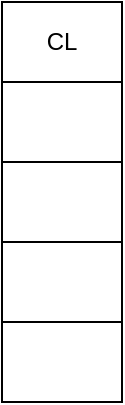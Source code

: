 <mxfile version="14.8.5" type="github">
  <diagram id="6d5Oo7TDGGMNKbSaTagi" name="Page-1">
    <mxGraphModel dx="946" dy="614" grid="1" gridSize="10" guides="1" tooltips="1" connect="1" arrows="1" fold="1" page="1" pageScale="1" pageWidth="827" pageHeight="1169" math="0" shadow="0">
      <root>
        <mxCell id="0" />
        <mxCell id="1" parent="0" />
        <mxCell id="qSk-eQew5wcTOfXiKOYe-7" value="" style="shape=table;startSize=0;container=1;collapsible=0;childLayout=tableLayout;" vertex="1" parent="1">
          <mxGeometry x="380" y="220" width="60" height="200" as="geometry" />
        </mxCell>
        <mxCell id="qSk-eQew5wcTOfXiKOYe-8" value="" style="shape=partialRectangle;collapsible=0;dropTarget=0;pointerEvents=0;fillColor=none;top=0;left=0;bottom=0;right=0;points=[[0,0.5],[1,0.5]];portConstraint=eastwest;" vertex="1" parent="qSk-eQew5wcTOfXiKOYe-7">
          <mxGeometry width="60" height="40" as="geometry" />
        </mxCell>
        <mxCell id="qSk-eQew5wcTOfXiKOYe-9" value="CL" style="shape=partialRectangle;html=1;whiteSpace=wrap;connectable=0;overflow=hidden;fillColor=none;top=0;left=0;bottom=0;right=0;" vertex="1" parent="qSk-eQew5wcTOfXiKOYe-8">
          <mxGeometry width="60" height="40" as="geometry" />
        </mxCell>
        <mxCell id="qSk-eQew5wcTOfXiKOYe-10" value="" style="shape=partialRectangle;collapsible=0;dropTarget=0;pointerEvents=0;fillColor=none;top=0;left=0;bottom=0;right=0;points=[[0,0.5],[1,0.5]];portConstraint=eastwest;" vertex="1" parent="qSk-eQew5wcTOfXiKOYe-7">
          <mxGeometry y="40" width="60" height="40" as="geometry" />
        </mxCell>
        <mxCell id="qSk-eQew5wcTOfXiKOYe-11" value="" style="shape=partialRectangle;html=1;whiteSpace=wrap;connectable=0;overflow=hidden;fillColor=none;top=0;left=0;bottom=0;right=0;" vertex="1" parent="qSk-eQew5wcTOfXiKOYe-10">
          <mxGeometry width="60" height="40" as="geometry" />
        </mxCell>
        <mxCell id="qSk-eQew5wcTOfXiKOYe-12" value="" style="shape=partialRectangle;collapsible=0;dropTarget=0;pointerEvents=0;fillColor=none;top=0;left=0;bottom=0;right=0;points=[[0,0.5],[1,0.5]];portConstraint=eastwest;" vertex="1" parent="qSk-eQew5wcTOfXiKOYe-7">
          <mxGeometry y="80" width="60" height="40" as="geometry" />
        </mxCell>
        <mxCell id="qSk-eQew5wcTOfXiKOYe-13" value="" style="shape=partialRectangle;html=1;whiteSpace=wrap;connectable=0;overflow=hidden;fillColor=none;top=0;left=0;bottom=0;right=0;" vertex="1" parent="qSk-eQew5wcTOfXiKOYe-12">
          <mxGeometry width="60" height="40" as="geometry" />
        </mxCell>
        <mxCell id="qSk-eQew5wcTOfXiKOYe-14" value="" style="shape=partialRectangle;collapsible=0;dropTarget=0;pointerEvents=0;fillColor=none;top=0;left=0;bottom=0;right=0;points=[[0,0.5],[1,0.5]];portConstraint=eastwest;" vertex="1" parent="qSk-eQew5wcTOfXiKOYe-7">
          <mxGeometry y="120" width="60" height="40" as="geometry" />
        </mxCell>
        <mxCell id="qSk-eQew5wcTOfXiKOYe-15" value="" style="shape=partialRectangle;html=1;whiteSpace=wrap;connectable=0;overflow=hidden;fillColor=none;top=0;left=0;bottom=0;right=0;" vertex="1" parent="qSk-eQew5wcTOfXiKOYe-14">
          <mxGeometry width="60" height="40" as="geometry" />
        </mxCell>
        <mxCell id="qSk-eQew5wcTOfXiKOYe-16" value="" style="shape=partialRectangle;collapsible=0;dropTarget=0;pointerEvents=0;fillColor=none;top=0;left=0;bottom=0;right=0;points=[[0,0.5],[1,0.5]];portConstraint=eastwest;" vertex="1" parent="qSk-eQew5wcTOfXiKOYe-7">
          <mxGeometry y="160" width="60" height="40" as="geometry" />
        </mxCell>
        <mxCell id="qSk-eQew5wcTOfXiKOYe-17" value="" style="shape=partialRectangle;html=1;whiteSpace=wrap;connectable=0;overflow=hidden;fillColor=none;top=0;left=0;bottom=0;right=0;" vertex="1" parent="qSk-eQew5wcTOfXiKOYe-16">
          <mxGeometry width="60" height="40" as="geometry" />
        </mxCell>
      </root>
    </mxGraphModel>
  </diagram>
</mxfile>
